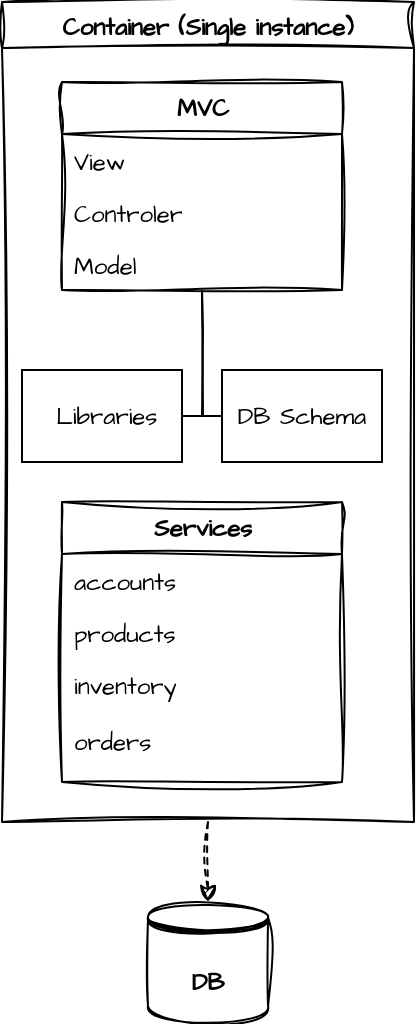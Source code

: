 <mxfile version="23.1.5" type="device">
  <diagram name="Page-1" id="XLxIXfoqBBUXvLyNZZXf">
    <mxGraphModel dx="1036" dy="654" grid="1" gridSize="10" guides="1" tooltips="1" connect="1" arrows="1" fold="1" page="1" pageScale="1" pageWidth="827" pageHeight="1169" math="0" shadow="0">
      <root>
        <mxCell id="0" />
        <mxCell id="1" parent="0" />
        <mxCell id="-8HWN1AUEytgHQln095R-3" value="&lt;font face=&quot;Architects Daughter&quot;&gt;&lt;b&gt;DB&lt;/b&gt;&lt;/font&gt;" style="shape=datastore;whiteSpace=wrap;html=1;sketch=1;curveFitting=1;jiggle=2;" parent="1" vertex="1">
          <mxGeometry x="383" y="650" width="60" height="60" as="geometry" />
        </mxCell>
        <mxCell id="-8HWN1AUEytgHQln095R-9" style="rounded=1;orthogonalLoop=1;jettySize=auto;html=1;entryX=0.5;entryY=0;entryDx=0;entryDy=0;sketch=1;curveFitting=1;jiggle=2;dashed=1;" parent="1" target="-8HWN1AUEytgHQln095R-3" edge="1">
          <mxGeometry relative="1" as="geometry">
            <mxPoint x="413" y="610" as="sourcePoint" />
          </mxGeometry>
        </mxCell>
        <mxCell id="dVC1breJrf6fQVDfl0i--9" value="Container (Single instance)" style="swimlane;sketch=1;curveFitting=1;jiggle=2;fontFamily=Architects Daughter;startSize=23;fontSource=https%3A%2F%2Ffonts.googleapis.com%2Fcss%3Ffamily%3DArchitects%2BDaughter;" parent="1" vertex="1">
          <mxGeometry x="310" y="200" width="206" height="410" as="geometry" />
        </mxCell>
        <mxCell id="dVC1breJrf6fQVDfl0i--10" value="&lt;font data-font-src=&quot;https://fonts.googleapis.com/css?family=Architects+Daughter&quot; face=&quot;Architects Daughter&quot;&gt;&lt;b&gt;MVC&lt;/b&gt;&lt;/font&gt;" style="swimlane;fontStyle=0;childLayout=stackLayout;horizontal=1;startSize=26;fillColor=none;horizontalStack=0;resizeParent=1;resizeParentMax=0;resizeLast=0;collapsible=1;marginBottom=0;html=1;sketch=1;curveFitting=1;jiggle=2;" parent="dVC1breJrf6fQVDfl0i--9" vertex="1">
          <mxGeometry x="30" y="40" width="140" height="104" as="geometry" />
        </mxCell>
        <mxCell id="dVC1breJrf6fQVDfl0i--11" value="&lt;font data-font-src=&quot;https://fonts.googleapis.com/css?family=Architects+Daughter&quot; face=&quot;Architects Daughter&quot;&gt;View&lt;/font&gt;" style="text;strokeColor=none;fillColor=none;align=left;verticalAlign=top;spacingLeft=4;spacingRight=4;overflow=hidden;rotatable=0;points=[[0,0.5],[1,0.5]];portConstraint=eastwest;whiteSpace=wrap;html=1;" parent="dVC1breJrf6fQVDfl0i--10" vertex="1">
          <mxGeometry y="26" width="140" height="26" as="geometry" />
        </mxCell>
        <mxCell id="dVC1breJrf6fQVDfl0i--12" value="&lt;font data-font-src=&quot;https://fonts.googleapis.com/css?family=Architects+Daughter&quot; face=&quot;Architects Daughter&quot;&gt;Controler&lt;/font&gt;" style="text;strokeColor=none;fillColor=none;align=left;verticalAlign=top;spacingLeft=4;spacingRight=4;overflow=hidden;rotatable=0;points=[[0,0.5],[1,0.5]];portConstraint=eastwest;whiteSpace=wrap;html=1;" parent="dVC1breJrf6fQVDfl0i--10" vertex="1">
          <mxGeometry y="52" width="140" height="26" as="geometry" />
        </mxCell>
        <mxCell id="dVC1breJrf6fQVDfl0i--13" value="&lt;font face=&quot;Architects Daughter&quot;&gt;Model&lt;/font&gt;" style="text;strokeColor=none;fillColor=none;align=left;verticalAlign=top;spacingLeft=4;spacingRight=4;overflow=hidden;rotatable=0;points=[[0,0.5],[1,0.5]];portConstraint=eastwest;whiteSpace=wrap;html=1;" parent="dVC1breJrf6fQVDfl0i--10" vertex="1">
          <mxGeometry y="78" width="140" height="26" as="geometry" />
        </mxCell>
        <mxCell id="dVC1breJrf6fQVDfl0i--14" value="" style="edgeStyle=orthogonalEdgeStyle;sourcePerimeterSpacing=0;targetPerimeterSpacing=0;startArrow=none;endArrow=none;rounded=0;targetPortConstraint=eastwest;sourcePortConstraint=northsouth;curved=0;rounded=0;" parent="dVC1breJrf6fQVDfl0i--9" target="dVC1breJrf6fQVDfl0i--16" edge="1">
          <mxGeometry relative="1" as="geometry">
            <mxPoint x="100" y="144" as="sourcePoint" />
          </mxGeometry>
        </mxCell>
        <mxCell id="dVC1breJrf6fQVDfl0i--15" value="" style="edgeStyle=orthogonalEdgeStyle;sourcePerimeterSpacing=0;targetPerimeterSpacing=0;startArrow=none;endArrow=none;rounded=0;targetPortConstraint=eastwest;sourcePortConstraint=northsouth;curved=0;rounded=0;" parent="dVC1breJrf6fQVDfl0i--9" target="dVC1breJrf6fQVDfl0i--17" edge="1">
          <mxGeometry relative="1" as="geometry">
            <mxPoint x="100" y="144" as="sourcePoint" />
          </mxGeometry>
        </mxCell>
        <mxCell id="dVC1breJrf6fQVDfl0i--16" value="&lt;font face=&quot;Architects Daughter&quot;&gt;&amp;nbsp;Libraries&lt;/font&gt;" style="whiteSpace=wrap;html=1;align=center;verticalAlign=middle;treeFolding=1;treeMoving=1;" parent="dVC1breJrf6fQVDfl0i--9" vertex="1">
          <mxGeometry x="10" y="184" width="80" height="46" as="geometry" />
        </mxCell>
        <mxCell id="dVC1breJrf6fQVDfl0i--17" value="&lt;font data-font-src=&quot;https://fonts.googleapis.com/css?family=Architects+Daughter&quot; face=&quot;Architects Daughter&quot;&gt;DB Schema&lt;/font&gt;" style="whiteSpace=wrap;html=1;align=center;verticalAlign=middle;treeFolding=1;treeMoving=1;" parent="dVC1breJrf6fQVDfl0i--9" vertex="1">
          <mxGeometry x="110" y="184" width="80" height="46" as="geometry" />
        </mxCell>
        <mxCell id="dVC1breJrf6fQVDfl0i--26" value="&lt;font data-font-src=&quot;https://fonts.googleapis.com/css?family=Architects+Daughter&quot; face=&quot;Architects Daughter&quot;&gt;&lt;b&gt;Services&lt;/b&gt;&lt;/font&gt;" style="swimlane;fontStyle=0;childLayout=stackLayout;horizontal=1;startSize=26;fillColor=none;horizontalStack=0;resizeParent=1;resizeParentMax=0;resizeLast=0;collapsible=1;marginBottom=0;html=1;sketch=1;curveFitting=1;jiggle=2;" parent="dVC1breJrf6fQVDfl0i--9" vertex="1">
          <mxGeometry x="30" y="250" width="140" height="140" as="geometry" />
        </mxCell>
        <mxCell id="dVC1breJrf6fQVDfl0i--27" value="&lt;font data-font-src=&quot;https://fonts.googleapis.com/css?family=Architects+Daughter&quot; face=&quot;Architects Daughter&quot;&gt;accounts&lt;/font&gt;" style="text;strokeColor=none;fillColor=none;align=left;verticalAlign=top;spacingLeft=4;spacingRight=4;overflow=hidden;rotatable=0;points=[[0,0.5],[1,0.5]];portConstraint=eastwest;whiteSpace=wrap;html=1;" parent="dVC1breJrf6fQVDfl0i--26" vertex="1">
          <mxGeometry y="26" width="140" height="26" as="geometry" />
        </mxCell>
        <mxCell id="dVC1breJrf6fQVDfl0i--28" value="&lt;font data-font-src=&quot;https://fonts.googleapis.com/css?family=Architects+Daughter&quot; face=&quot;Architects Daughter&quot;&gt;products&lt;/font&gt;" style="text;strokeColor=none;fillColor=none;align=left;verticalAlign=top;spacingLeft=4;spacingRight=4;overflow=hidden;rotatable=0;points=[[0,0.5],[1,0.5]];portConstraint=eastwest;whiteSpace=wrap;html=1;" parent="dVC1breJrf6fQVDfl0i--26" vertex="1">
          <mxGeometry y="52" width="140" height="26" as="geometry" />
        </mxCell>
        <mxCell id="dVC1breJrf6fQVDfl0i--29" value="&lt;font data-font-src=&quot;https://fonts.googleapis.com/css?family=Architects+Daughter&quot; face=&quot;Architects Daughter&quot;&gt;inventory&lt;/font&gt;" style="text;strokeColor=none;fillColor=none;align=left;verticalAlign=top;spacingLeft=4;spacingRight=4;overflow=hidden;rotatable=0;points=[[0,0.5],[1,0.5]];portConstraint=eastwest;whiteSpace=wrap;html=1;" parent="dVC1breJrf6fQVDfl0i--26" vertex="1">
          <mxGeometry y="78" width="140" height="62" as="geometry" />
        </mxCell>
        <mxCell id="Zo70V1jjoFJJLGKgbCt6-7" value="&lt;font face=&quot;Architects Daughter&quot;&gt;orders&lt;/font&gt;" style="text;strokeColor=none;fillColor=none;align=left;verticalAlign=top;spacingLeft=4;spacingRight=4;overflow=hidden;rotatable=0;points=[[0,0.5],[1,0.5]];portConstraint=eastwest;whiteSpace=wrap;html=1;" vertex="1" parent="1">
          <mxGeometry x="340" y="556" width="140" height="26" as="geometry" />
        </mxCell>
      </root>
    </mxGraphModel>
  </diagram>
</mxfile>
